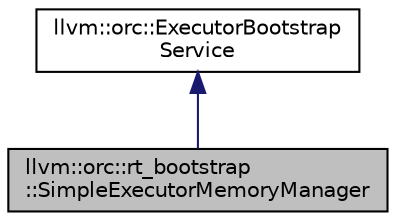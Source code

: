 digraph "llvm::orc::rt_bootstrap::SimpleExecutorMemoryManager"
{
 // LATEX_PDF_SIZE
  bgcolor="transparent";
  edge [fontname="Helvetica",fontsize="10",labelfontname="Helvetica",labelfontsize="10"];
  node [fontname="Helvetica",fontsize="10",shape=record];
  Node1 [label="llvm::orc::rt_bootstrap\l::SimpleExecutorMemoryManager",height=0.2,width=0.4,color="black", fillcolor="grey75", style="filled", fontcolor="black",tooltip="Simple page-based allocator."];
  Node2 -> Node1 [dir="back",color="midnightblue",fontsize="10",style="solid",fontname="Helvetica"];
  Node2 [label="llvm::orc::ExecutorBootstrap\lService",height=0.2,width=0.4,color="black",URL="$classllvm_1_1orc_1_1ExecutorBootstrapService.html",tooltip=" "];
}
